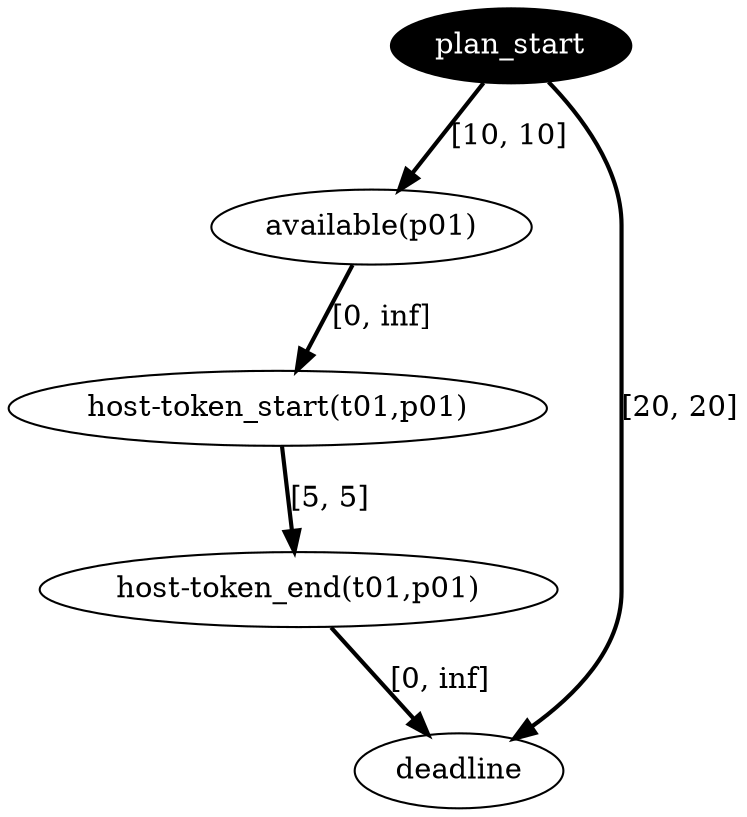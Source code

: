 digraph plan {
0[ label="plan_start",style=filled,fillcolor=black,fontcolor=white];
1[ label="available(p01)"];
2[ label="host-token_start(t01,p01)"];
3[ label="host-token_end(t01,p01)"];
4[ label="deadline"];
"0" -> "1" [ label="[10, 10]" , penwidth=2, color="black"]
"1" -> "2" [ label="[0, inf]" , penwidth=2, color="black"]
"2" -> "3" [ label="[5, 5]" , penwidth=2, color="black"]
"3" -> "4" [ label="[0, inf]" , penwidth=2, color="black"]
"0" -> "4" [ label="[20, 20]" , penwidth=2, color="black"]
}